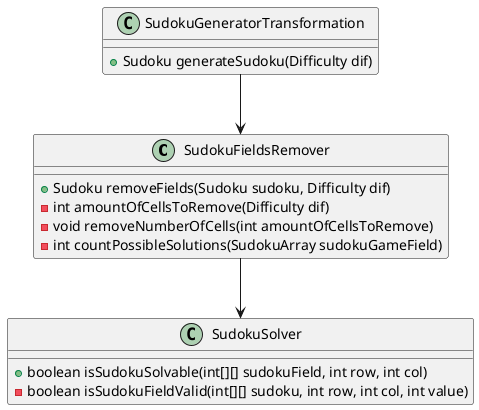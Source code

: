 @startuml
class SudokuFieldsRemover {
   + Sudoku removeFields(Sudoku sudoku, Difficulty dif)
   - int amountOfCellsToRemove(Difficulty dif)
   - void removeNumberOfCells(int amountOfCellsToRemove)
   - int countPossibleSolutions(SudokuArray sudokuGameField)
}

class SudokuGeneratorTransformation {
    + Sudoku generateSudoku(Difficulty dif)
}

class SudokuSolver {
    + boolean isSudokuSolvable(int[][] sudokuField, int row, int col)
    - boolean isSudokuFieldValid(int[][] sudoku, int row, int col, int value)
}

SudokuFieldsRemover --> SudokuSolver
SudokuGeneratorTransformation --> SudokuFieldsRemover
@enduml
